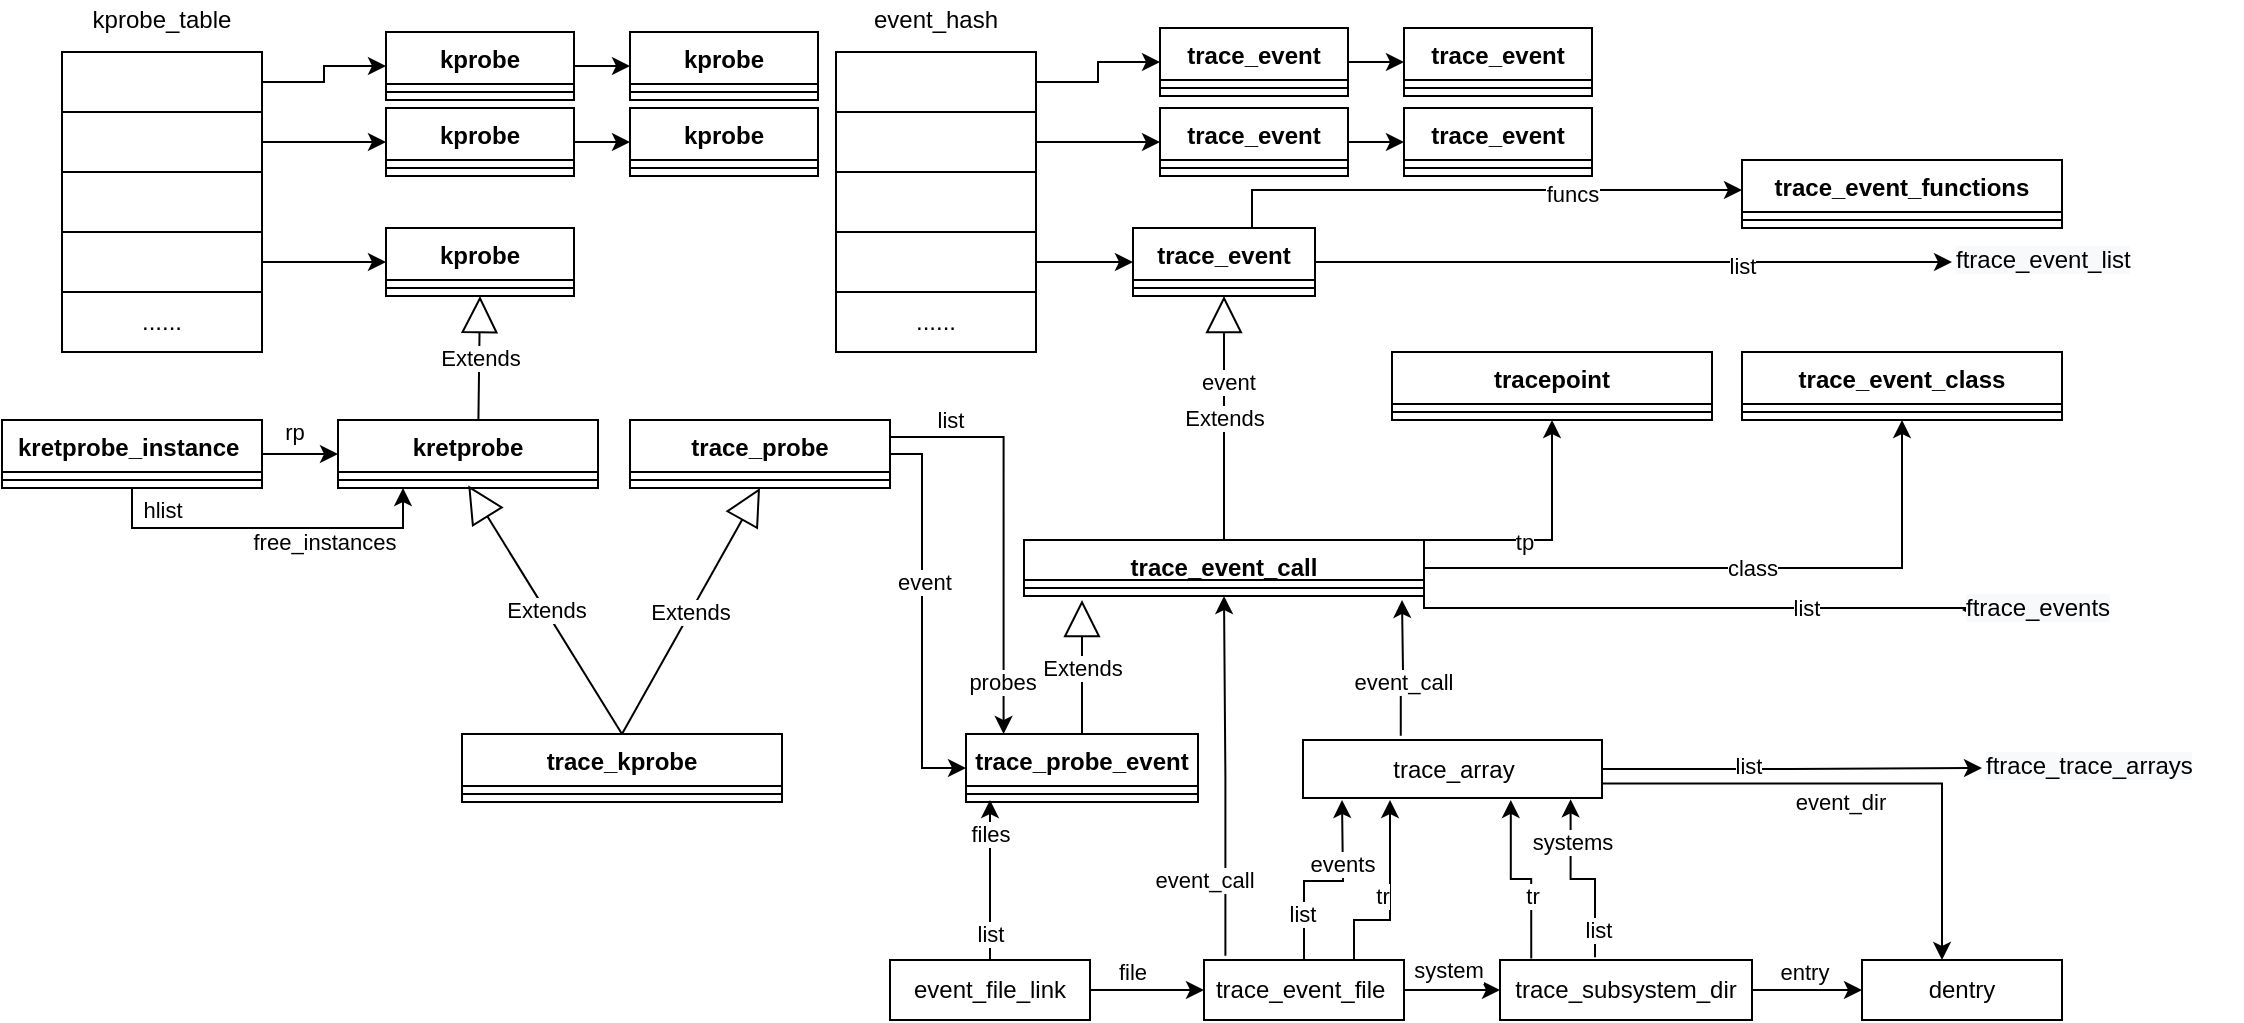 <mxfile version="15.5.9" type="github">
  <diagram id="eZUc8nQvDIQbsPF221Cz" name="Page-1">
    <mxGraphModel dx="1951" dy="532" grid="1" gridSize="10" guides="1" tooltips="1" connect="1" arrows="1" fold="1" page="1" pageScale="1" pageWidth="827" pageHeight="1169" math="0" shadow="0">
      <root>
        <mxCell id="0" />
        <mxCell id="1" parent="0" />
        <mxCell id="B4HZqI1mZsQpKSkkHXQl-2" value="trace_probe_event" style="swimlane;fontStyle=1;align=center;verticalAlign=top;childLayout=stackLayout;horizontal=1;startSize=26;horizontalStack=0;resizeParent=1;resizeParentMax=0;resizeLast=0;collapsible=1;marginBottom=0;" parent="1" vertex="1">
          <mxGeometry x="412" y="377" width="116" height="34" as="geometry" />
        </mxCell>
        <mxCell id="B4HZqI1mZsQpKSkkHXQl-4" value="" style="line;strokeWidth=1;fillColor=none;align=left;verticalAlign=middle;spacingTop=-1;spacingLeft=3;spacingRight=3;rotatable=0;labelPosition=right;points=[];portConstraint=eastwest;" parent="B4HZqI1mZsQpKSkkHXQl-2" vertex="1">
          <mxGeometry y="26" width="116" height="8" as="geometry" />
        </mxCell>
        <mxCell id="B4HZqI1mZsQpKSkkHXQl-7" style="edgeStyle=orthogonalEdgeStyle;rounded=0;orthogonalLoop=1;jettySize=auto;html=1;exitX=1;exitY=0.5;exitDx=0;exitDy=0;entryX=0;entryY=0.5;entryDx=0;entryDy=0;" parent="1" source="B4HZqI1mZsQpKSkkHXQl-23" target="B4HZqI1mZsQpKSkkHXQl-2" edge="1">
          <mxGeometry relative="1" as="geometry">
            <mxPoint x="320" y="397.0" as="sourcePoint" />
            <mxPoint x="422" y="406" as="targetPoint" />
            <Array as="points">
              <mxPoint x="390" y="237" />
              <mxPoint x="390" y="394" />
            </Array>
          </mxGeometry>
        </mxCell>
        <mxCell id="B4HZqI1mZsQpKSkkHXQl-8" value="event" style="edgeLabel;html=1;align=center;verticalAlign=middle;resizable=0;points=[];" parent="B4HZqI1mZsQpKSkkHXQl-7" vertex="1" connectable="0">
          <mxGeometry x="-0.182" y="1" relative="1" as="geometry">
            <mxPoint as="offset" />
          </mxGeometry>
        </mxCell>
        <mxCell id="B4HZqI1mZsQpKSkkHXQl-9" value="trace_kprobe" style="swimlane;fontStyle=1;align=center;verticalAlign=top;childLayout=stackLayout;horizontal=1;startSize=26;horizontalStack=0;resizeParent=1;resizeParentMax=0;resizeLast=0;collapsible=1;marginBottom=0;" parent="1" vertex="1">
          <mxGeometry x="160" y="377" width="160" height="34" as="geometry" />
        </mxCell>
        <mxCell id="B4HZqI1mZsQpKSkkHXQl-11" value="" style="line;strokeWidth=1;fillColor=none;align=left;verticalAlign=middle;spacingTop=-1;spacingLeft=3;spacingRight=3;rotatable=0;labelPosition=right;points=[];portConstraint=eastwest;" parent="B4HZqI1mZsQpKSkkHXQl-9" vertex="1">
          <mxGeometry y="26" width="160" height="8" as="geometry" />
        </mxCell>
        <mxCell id="B4HZqI1mZsQpKSkkHXQl-33" style="edgeStyle=orthogonalEdgeStyle;rounded=0;orthogonalLoop=1;jettySize=auto;html=1;entryX=0.5;entryY=1;entryDx=0;entryDy=0;exitX=1;exitY=0;exitDx=0;exitDy=0;" parent="1" source="B4HZqI1mZsQpKSkkHXQl-13" target="B4HZqI1mZsQpKSkkHXQl-31" edge="1">
          <mxGeometry relative="1" as="geometry">
            <Array as="points">
              <mxPoint x="705" y="280" />
            </Array>
          </mxGeometry>
        </mxCell>
        <mxCell id="B4HZqI1mZsQpKSkkHXQl-34" value="tp" style="edgeLabel;html=1;align=center;verticalAlign=middle;resizable=0;points=[];" parent="B4HZqI1mZsQpKSkkHXQl-33" vertex="1" connectable="0">
          <mxGeometry x="-0.201" y="-1" relative="1" as="geometry">
            <mxPoint as="offset" />
          </mxGeometry>
        </mxCell>
        <mxCell id="B4HZqI1mZsQpKSkkHXQl-13" value="trace_event_call" style="swimlane;fontStyle=1;align=center;verticalAlign=top;childLayout=stackLayout;horizontal=1;startSize=20;horizontalStack=0;resizeParent=1;resizeParentMax=0;resizeLast=0;collapsible=1;marginBottom=0;" parent="1" vertex="1">
          <mxGeometry x="441" y="280" width="200" height="28" as="geometry" />
        </mxCell>
        <mxCell id="B4HZqI1mZsQpKSkkHXQl-14" value="" style="line;strokeWidth=1;fillColor=none;align=left;verticalAlign=middle;spacingTop=-1;spacingLeft=3;spacingRight=3;rotatable=0;labelPosition=right;points=[];portConstraint=eastwest;" parent="B4HZqI1mZsQpKSkkHXQl-13" vertex="1">
          <mxGeometry y="20" width="200" height="8" as="geometry" />
        </mxCell>
        <mxCell id="B4HZqI1mZsQpKSkkHXQl-17" value="Extends" style="endArrow=block;endSize=16;endFill=0;html=1;exitX=0.5;exitY=0;exitDx=0;exitDy=0;" parent="1" source="B4HZqI1mZsQpKSkkHXQl-2" edge="1">
          <mxGeometry width="160" relative="1" as="geometry">
            <mxPoint x="523" y="390" as="sourcePoint" />
            <mxPoint x="470" y="310" as="targetPoint" />
          </mxGeometry>
        </mxCell>
        <mxCell id="B4HZqI1mZsQpKSkkHXQl-18" value="kretprobe" style="swimlane;fontStyle=1;align=center;verticalAlign=top;childLayout=stackLayout;horizontal=1;startSize=26;horizontalStack=0;resizeParent=1;resizeParentMax=0;resizeLast=0;collapsible=1;marginBottom=0;" parent="1" vertex="1">
          <mxGeometry x="98" y="220" width="130" height="34" as="geometry" />
        </mxCell>
        <mxCell id="B4HZqI1mZsQpKSkkHXQl-20" value="" style="line;strokeWidth=1;fillColor=none;align=left;verticalAlign=middle;spacingTop=-1;spacingLeft=3;spacingRight=3;rotatable=0;labelPosition=right;points=[];portConstraint=eastwest;" parent="B4HZqI1mZsQpKSkkHXQl-18" vertex="1">
          <mxGeometry y="26" width="130" height="8" as="geometry" />
        </mxCell>
        <mxCell id="B4HZqI1mZsQpKSkkHXQl-22" value="Extends" style="endArrow=block;endSize=16;endFill=0;html=1;exitX=0.5;exitY=0;exitDx=0;exitDy=0;entryX=0.501;entryY=0.845;entryDx=0;entryDy=0;entryPerimeter=0;" parent="1" source="B4HZqI1mZsQpKSkkHXQl-9" target="B4HZqI1mZsQpKSkkHXQl-20" edge="1">
          <mxGeometry width="160" relative="1" as="geometry">
            <mxPoint x="170" y="510" as="sourcePoint" />
            <mxPoint x="280" y="260" as="targetPoint" />
          </mxGeometry>
        </mxCell>
        <mxCell id="qIkF5-EqcUAHpWfbAgIs-50" style="edgeStyle=orthogonalEdgeStyle;rounded=0;orthogonalLoop=1;jettySize=auto;html=1;entryX=0.162;entryY=0;entryDx=0;entryDy=0;entryPerimeter=0;exitX=1;exitY=0.25;exitDx=0;exitDy=0;" edge="1" parent="1" source="B4HZqI1mZsQpKSkkHXQl-23" target="B4HZqI1mZsQpKSkkHXQl-2">
          <mxGeometry relative="1" as="geometry" />
        </mxCell>
        <mxCell id="qIkF5-EqcUAHpWfbAgIs-51" value="list" style="edgeLabel;html=1;align=center;verticalAlign=middle;resizable=0;points=[];" vertex="1" connectable="0" parent="qIkF5-EqcUAHpWfbAgIs-50">
          <mxGeometry x="-0.568" y="-1" relative="1" as="geometry">
            <mxPoint x="-15" y="-10" as="offset" />
          </mxGeometry>
        </mxCell>
        <mxCell id="qIkF5-EqcUAHpWfbAgIs-52" value="probes" style="edgeLabel;html=1;align=center;verticalAlign=middle;resizable=0;points=[];" vertex="1" connectable="0" parent="qIkF5-EqcUAHpWfbAgIs-50">
          <mxGeometry x="0.716" y="-2" relative="1" as="geometry">
            <mxPoint x="1" y="3" as="offset" />
          </mxGeometry>
        </mxCell>
        <mxCell id="B4HZqI1mZsQpKSkkHXQl-23" value="trace_probe" style="swimlane;fontStyle=1;align=center;verticalAlign=top;childLayout=stackLayout;horizontal=1;startSize=26;horizontalStack=0;resizeParent=1;resizeParentMax=0;resizeLast=0;collapsible=1;marginBottom=0;" parent="1" vertex="1">
          <mxGeometry x="244" y="220" width="130" height="34" as="geometry" />
        </mxCell>
        <mxCell id="B4HZqI1mZsQpKSkkHXQl-24" value="" style="line;strokeWidth=1;fillColor=none;align=left;verticalAlign=middle;spacingTop=-1;spacingLeft=3;spacingRight=3;rotatable=0;labelPosition=right;points=[];portConstraint=eastwest;" parent="B4HZqI1mZsQpKSkkHXQl-23" vertex="1">
          <mxGeometry y="26" width="130" height="8" as="geometry" />
        </mxCell>
        <mxCell id="B4HZqI1mZsQpKSkkHXQl-25" value="Extends" style="endArrow=block;endSize=16;endFill=0;html=1;exitX=0.5;exitY=0;exitDx=0;exitDy=0;entryX=0.5;entryY=1;entryDx=0;entryDy=0;" parent="1" source="B4HZqI1mZsQpKSkkHXQl-9" target="B4HZqI1mZsQpKSkkHXQl-23" edge="1">
          <mxGeometry width="160" relative="1" as="geometry">
            <mxPoint x="220" y="510" as="sourcePoint" />
            <mxPoint x="320" y="250" as="targetPoint" />
          </mxGeometry>
        </mxCell>
        <mxCell id="B4HZqI1mZsQpKSkkHXQl-82" style="edgeStyle=orthogonalEdgeStyle;rounded=0;orthogonalLoop=1;jettySize=auto;html=1;exitX=1;exitY=0.5;exitDx=0;exitDy=0;entryX=0;entryY=0.5;entryDx=0;entryDy=0;" parent="1" source="B4HZqI1mZsQpKSkkHXQl-26" target="qIkF5-EqcUAHpWfbAgIs-10" edge="1">
          <mxGeometry relative="1" as="geometry">
            <mxPoint x="800" y="143" as="targetPoint" />
          </mxGeometry>
        </mxCell>
        <mxCell id="B4HZqI1mZsQpKSkkHXQl-83" value="list" style="edgeLabel;html=1;align=center;verticalAlign=middle;resizable=0;points=[];" parent="B4HZqI1mZsQpKSkkHXQl-82" vertex="1" connectable="0">
          <mxGeometry x="0.338" y="-2" relative="1" as="geometry">
            <mxPoint as="offset" />
          </mxGeometry>
        </mxCell>
        <mxCell id="B4HZqI1mZsQpKSkkHXQl-26" value="trace_event" style="swimlane;fontStyle=1;align=center;verticalAlign=top;childLayout=stackLayout;horizontal=1;startSize=26;horizontalStack=0;resizeParent=1;resizeParentMax=0;resizeLast=0;collapsible=1;marginBottom=0;" parent="1" vertex="1">
          <mxGeometry x="495.5" y="124" width="91" height="34" as="geometry" />
        </mxCell>
        <mxCell id="B4HZqI1mZsQpKSkkHXQl-28" value="" style="line;strokeWidth=1;fillColor=none;align=left;verticalAlign=middle;spacingTop=-1;spacingLeft=3;spacingRight=3;rotatable=0;labelPosition=right;points=[];portConstraint=eastwest;" parent="B4HZqI1mZsQpKSkkHXQl-26" vertex="1">
          <mxGeometry y="26" width="91" height="8" as="geometry" />
        </mxCell>
        <mxCell id="B4HZqI1mZsQpKSkkHXQl-30" value="Extends" style="endArrow=block;endSize=16;endFill=0;html=1;entryX=0.5;entryY=1;entryDx=0;entryDy=0;" parent="1" source="B4HZqI1mZsQpKSkkHXQl-13" target="B4HZqI1mZsQpKSkkHXQl-26" edge="1">
          <mxGeometry width="160" relative="1" as="geometry">
            <mxPoint x="770" y="360" as="sourcePoint" />
            <mxPoint x="519" y="218" as="targetPoint" />
          </mxGeometry>
        </mxCell>
        <mxCell id="B4HZqI1mZsQpKSkkHXQl-80" value="event" style="edgeLabel;html=1;align=center;verticalAlign=middle;resizable=0;points=[];" parent="B4HZqI1mZsQpKSkkHXQl-30" vertex="1" connectable="0">
          <mxGeometry x="0.299" y="-2" relative="1" as="geometry">
            <mxPoint as="offset" />
          </mxGeometry>
        </mxCell>
        <mxCell id="B4HZqI1mZsQpKSkkHXQl-31" value="tracepoint" style="swimlane;fontStyle=1;align=center;verticalAlign=top;childLayout=stackLayout;horizontal=1;startSize=26;horizontalStack=0;resizeParent=1;resizeParentMax=0;resizeLast=0;collapsible=1;marginBottom=0;" parent="1" vertex="1">
          <mxGeometry x="625" y="186" width="160" height="34" as="geometry" />
        </mxCell>
        <mxCell id="B4HZqI1mZsQpKSkkHXQl-32" value="" style="line;strokeWidth=1;fillColor=none;align=left;verticalAlign=middle;spacingTop=-1;spacingLeft=3;spacingRight=3;rotatable=0;labelPosition=right;points=[];portConstraint=eastwest;" parent="B4HZqI1mZsQpKSkkHXQl-31" vertex="1">
          <mxGeometry y="26" width="160" height="8" as="geometry" />
        </mxCell>
        <mxCell id="B4HZqI1mZsQpKSkkHXQl-35" value="kprobe" style="swimlane;fontStyle=1;align=center;verticalAlign=top;childLayout=stackLayout;horizontal=1;startSize=26;horizontalStack=0;resizeParent=1;resizeParentMax=0;resizeLast=0;collapsible=1;marginBottom=0;" parent="1" vertex="1">
          <mxGeometry x="122" y="124" width="94" height="34" as="geometry" />
        </mxCell>
        <mxCell id="B4HZqI1mZsQpKSkkHXQl-36" value="" style="line;strokeWidth=1;fillColor=none;align=left;verticalAlign=middle;spacingTop=-1;spacingLeft=3;spacingRight=3;rotatable=0;labelPosition=right;points=[];portConstraint=eastwest;" parent="B4HZqI1mZsQpKSkkHXQl-35" vertex="1">
          <mxGeometry y="26" width="94" height="8" as="geometry" />
        </mxCell>
        <mxCell id="B4HZqI1mZsQpKSkkHXQl-37" value="Extends" style="endArrow=block;endSize=16;endFill=0;html=1;exitX=0.54;exitY=0.01;exitDx=0;exitDy=0;exitPerimeter=0;entryX=0.5;entryY=1;entryDx=0;entryDy=0;" parent="1" source="B4HZqI1mZsQpKSkkHXQl-18" target="B4HZqI1mZsQpKSkkHXQl-35" edge="1">
          <mxGeometry width="160" relative="1" as="geometry">
            <mxPoint x="260" y="100" as="sourcePoint" />
            <mxPoint x="420" y="100" as="targetPoint" />
          </mxGeometry>
        </mxCell>
        <mxCell id="B4HZqI1mZsQpKSkkHXQl-54" style="edgeStyle=orthogonalEdgeStyle;rounded=0;orthogonalLoop=1;jettySize=auto;html=1;entryX=0;entryY=0.5;entryDx=0;entryDy=0;" parent="1" source="B4HZqI1mZsQpKSkkHXQl-38" target="B4HZqI1mZsQpKSkkHXQl-50" edge="1">
          <mxGeometry relative="1" as="geometry" />
        </mxCell>
        <mxCell id="B4HZqI1mZsQpKSkkHXQl-38" value="" style="rounded=0;whiteSpace=wrap;html=1;" parent="1" vertex="1">
          <mxGeometry x="-40" y="36" width="100" height="30" as="geometry" />
        </mxCell>
        <mxCell id="B4HZqI1mZsQpKSkkHXQl-57" style="edgeStyle=orthogonalEdgeStyle;rounded=0;orthogonalLoop=1;jettySize=auto;html=1;" parent="1" source="B4HZqI1mZsQpKSkkHXQl-39" target="B4HZqI1mZsQpKSkkHXQl-46" edge="1">
          <mxGeometry relative="1" as="geometry" />
        </mxCell>
        <mxCell id="B4HZqI1mZsQpKSkkHXQl-39" value="" style="rounded=0;whiteSpace=wrap;html=1;" parent="1" vertex="1">
          <mxGeometry x="-40" y="66" width="100" height="30" as="geometry" />
        </mxCell>
        <mxCell id="B4HZqI1mZsQpKSkkHXQl-40" value="" style="rounded=0;whiteSpace=wrap;html=1;" parent="1" vertex="1">
          <mxGeometry x="-40" y="96" width="100" height="30" as="geometry" />
        </mxCell>
        <mxCell id="B4HZqI1mZsQpKSkkHXQl-45" style="edgeStyle=orthogonalEdgeStyle;rounded=0;orthogonalLoop=1;jettySize=auto;html=1;entryX=0;entryY=0.5;entryDx=0;entryDy=0;" parent="1" source="B4HZqI1mZsQpKSkkHXQl-41" target="B4HZqI1mZsQpKSkkHXQl-35" edge="1">
          <mxGeometry relative="1" as="geometry" />
        </mxCell>
        <mxCell id="B4HZqI1mZsQpKSkkHXQl-41" value="" style="rounded=0;whiteSpace=wrap;html=1;" parent="1" vertex="1">
          <mxGeometry x="-40" y="126" width="100" height="30" as="geometry" />
        </mxCell>
        <mxCell id="B4HZqI1mZsQpKSkkHXQl-42" value="......" style="rounded=0;whiteSpace=wrap;html=1;" parent="1" vertex="1">
          <mxGeometry x="-40" y="156" width="100" height="30" as="geometry" />
        </mxCell>
        <mxCell id="B4HZqI1mZsQpKSkkHXQl-44" value="kprobe_table" style="text;html=1;strokeColor=none;fillColor=none;align=center;verticalAlign=middle;whiteSpace=wrap;rounded=0;" parent="1" vertex="1">
          <mxGeometry x="-30" y="10" width="80" height="20" as="geometry" />
        </mxCell>
        <mxCell id="B4HZqI1mZsQpKSkkHXQl-56" style="edgeStyle=orthogonalEdgeStyle;rounded=0;orthogonalLoop=1;jettySize=auto;html=1;" parent="1" source="B4HZqI1mZsQpKSkkHXQl-46" target="B4HZqI1mZsQpKSkkHXQl-48" edge="1">
          <mxGeometry relative="1" as="geometry" />
        </mxCell>
        <mxCell id="B4HZqI1mZsQpKSkkHXQl-46" value="kprobe" style="swimlane;fontStyle=1;align=center;verticalAlign=top;childLayout=stackLayout;horizontal=1;startSize=26;horizontalStack=0;resizeParent=1;resizeParentMax=0;resizeLast=0;collapsible=1;marginBottom=0;" parent="1" vertex="1">
          <mxGeometry x="122" y="64" width="94" height="34" as="geometry" />
        </mxCell>
        <mxCell id="B4HZqI1mZsQpKSkkHXQl-47" value="" style="line;strokeWidth=1;fillColor=none;align=left;verticalAlign=middle;spacingTop=-1;spacingLeft=3;spacingRight=3;rotatable=0;labelPosition=right;points=[];portConstraint=eastwest;" parent="B4HZqI1mZsQpKSkkHXQl-46" vertex="1">
          <mxGeometry y="26" width="94" height="8" as="geometry" />
        </mxCell>
        <mxCell id="B4HZqI1mZsQpKSkkHXQl-48" value="kprobe" style="swimlane;fontStyle=1;align=center;verticalAlign=top;childLayout=stackLayout;horizontal=1;startSize=26;horizontalStack=0;resizeParent=1;resizeParentMax=0;resizeLast=0;collapsible=1;marginBottom=0;" parent="1" vertex="1">
          <mxGeometry x="244" y="64" width="94" height="34" as="geometry" />
        </mxCell>
        <mxCell id="B4HZqI1mZsQpKSkkHXQl-49" value="" style="line;strokeWidth=1;fillColor=none;align=left;verticalAlign=middle;spacingTop=-1;spacingLeft=3;spacingRight=3;rotatable=0;labelPosition=right;points=[];portConstraint=eastwest;" parent="B4HZqI1mZsQpKSkkHXQl-48" vertex="1">
          <mxGeometry y="26" width="94" height="8" as="geometry" />
        </mxCell>
        <mxCell id="B4HZqI1mZsQpKSkkHXQl-55" style="edgeStyle=orthogonalEdgeStyle;rounded=0;orthogonalLoop=1;jettySize=auto;html=1;exitX=1;exitY=0.5;exitDx=0;exitDy=0;entryX=0;entryY=0.5;entryDx=0;entryDy=0;" parent="1" source="B4HZqI1mZsQpKSkkHXQl-50" target="B4HZqI1mZsQpKSkkHXQl-52" edge="1">
          <mxGeometry relative="1" as="geometry" />
        </mxCell>
        <mxCell id="B4HZqI1mZsQpKSkkHXQl-50" value="kprobe" style="swimlane;fontStyle=1;align=center;verticalAlign=top;childLayout=stackLayout;horizontal=1;startSize=26;horizontalStack=0;resizeParent=1;resizeParentMax=0;resizeLast=0;collapsible=1;marginBottom=0;" parent="1" vertex="1">
          <mxGeometry x="122" y="26" width="94" height="34" as="geometry" />
        </mxCell>
        <mxCell id="B4HZqI1mZsQpKSkkHXQl-51" value="" style="line;strokeWidth=1;fillColor=none;align=left;verticalAlign=middle;spacingTop=-1;spacingLeft=3;spacingRight=3;rotatable=0;labelPosition=right;points=[];portConstraint=eastwest;" parent="B4HZqI1mZsQpKSkkHXQl-50" vertex="1">
          <mxGeometry y="26" width="94" height="8" as="geometry" />
        </mxCell>
        <mxCell id="B4HZqI1mZsQpKSkkHXQl-52" value="kprobe" style="swimlane;fontStyle=1;align=center;verticalAlign=top;childLayout=stackLayout;horizontal=1;startSize=26;horizontalStack=0;resizeParent=1;resizeParentMax=0;resizeLast=0;collapsible=1;marginBottom=0;" parent="1" vertex="1">
          <mxGeometry x="244" y="26" width="94" height="34" as="geometry" />
        </mxCell>
        <mxCell id="B4HZqI1mZsQpKSkkHXQl-53" value="" style="line;strokeWidth=1;fillColor=none;align=left;verticalAlign=middle;spacingTop=-1;spacingLeft=3;spacingRight=3;rotatable=0;labelPosition=right;points=[];portConstraint=eastwest;" parent="B4HZqI1mZsQpKSkkHXQl-52" vertex="1">
          <mxGeometry y="26" width="94" height="8" as="geometry" />
        </mxCell>
        <mxCell id="B4HZqI1mZsQpKSkkHXQl-60" style="edgeStyle=orthogonalEdgeStyle;rounded=0;orthogonalLoop=1;jettySize=auto;html=1;entryX=0;entryY=0.5;entryDx=0;entryDy=0;" parent="1" source="B4HZqI1mZsQpKSkkHXQl-61" target="B4HZqI1mZsQpKSkkHXQl-75" edge="1">
          <mxGeometry relative="1" as="geometry" />
        </mxCell>
        <mxCell id="B4HZqI1mZsQpKSkkHXQl-61" value="" style="rounded=0;whiteSpace=wrap;html=1;" parent="1" vertex="1">
          <mxGeometry x="347" y="36" width="100" height="30" as="geometry" />
        </mxCell>
        <mxCell id="B4HZqI1mZsQpKSkkHXQl-62" style="edgeStyle=orthogonalEdgeStyle;rounded=0;orthogonalLoop=1;jettySize=auto;html=1;" parent="1" source="B4HZqI1mZsQpKSkkHXQl-63" target="B4HZqI1mZsQpKSkkHXQl-70" edge="1">
          <mxGeometry relative="1" as="geometry" />
        </mxCell>
        <mxCell id="B4HZqI1mZsQpKSkkHXQl-63" value="" style="rounded=0;whiteSpace=wrap;html=1;" parent="1" vertex="1">
          <mxGeometry x="347" y="66" width="100" height="30" as="geometry" />
        </mxCell>
        <mxCell id="B4HZqI1mZsQpKSkkHXQl-64" value="" style="rounded=0;whiteSpace=wrap;html=1;" parent="1" vertex="1">
          <mxGeometry x="347" y="96" width="100" height="30" as="geometry" />
        </mxCell>
        <mxCell id="B4HZqI1mZsQpKSkkHXQl-65" style="edgeStyle=orthogonalEdgeStyle;rounded=0;orthogonalLoop=1;jettySize=auto;html=1;entryX=0;entryY=0.5;entryDx=0;entryDy=0;" parent="1" source="B4HZqI1mZsQpKSkkHXQl-66" edge="1" target="B4HZqI1mZsQpKSkkHXQl-26">
          <mxGeometry relative="1" as="geometry">
            <mxPoint x="509" y="141" as="targetPoint" />
          </mxGeometry>
        </mxCell>
        <mxCell id="B4HZqI1mZsQpKSkkHXQl-66" value="" style="rounded=0;whiteSpace=wrap;html=1;" parent="1" vertex="1">
          <mxGeometry x="347" y="126" width="100" height="30" as="geometry" />
        </mxCell>
        <mxCell id="B4HZqI1mZsQpKSkkHXQl-67" value="......" style="rounded=0;whiteSpace=wrap;html=1;" parent="1" vertex="1">
          <mxGeometry x="347" y="156" width="100" height="30" as="geometry" />
        </mxCell>
        <mxCell id="B4HZqI1mZsQpKSkkHXQl-69" style="edgeStyle=orthogonalEdgeStyle;rounded=0;orthogonalLoop=1;jettySize=auto;html=1;" parent="1" source="B4HZqI1mZsQpKSkkHXQl-70" target="B4HZqI1mZsQpKSkkHXQl-72" edge="1">
          <mxGeometry relative="1" as="geometry" />
        </mxCell>
        <mxCell id="B4HZqI1mZsQpKSkkHXQl-70" value="trace_event" style="swimlane;fontStyle=1;align=center;verticalAlign=top;childLayout=stackLayout;horizontal=1;startSize=26;horizontalStack=0;resizeParent=1;resizeParentMax=0;resizeLast=0;collapsible=1;marginBottom=0;" parent="1" vertex="1">
          <mxGeometry x="509" y="64" width="94" height="34" as="geometry" />
        </mxCell>
        <mxCell id="B4HZqI1mZsQpKSkkHXQl-71" value="" style="line;strokeWidth=1;fillColor=none;align=left;verticalAlign=middle;spacingTop=-1;spacingLeft=3;spacingRight=3;rotatable=0;labelPosition=right;points=[];portConstraint=eastwest;" parent="B4HZqI1mZsQpKSkkHXQl-70" vertex="1">
          <mxGeometry y="26" width="94" height="8" as="geometry" />
        </mxCell>
        <mxCell id="B4HZqI1mZsQpKSkkHXQl-72" value="trace_event" style="swimlane;fontStyle=1;align=center;verticalAlign=top;childLayout=stackLayout;horizontal=1;startSize=26;horizontalStack=0;resizeParent=1;resizeParentMax=0;resizeLast=0;collapsible=1;marginBottom=0;" parent="1" vertex="1">
          <mxGeometry x="631" y="64" width="94" height="34" as="geometry" />
        </mxCell>
        <mxCell id="B4HZqI1mZsQpKSkkHXQl-73" value="" style="line;strokeWidth=1;fillColor=none;align=left;verticalAlign=middle;spacingTop=-1;spacingLeft=3;spacingRight=3;rotatable=0;labelPosition=right;points=[];portConstraint=eastwest;" parent="B4HZqI1mZsQpKSkkHXQl-72" vertex="1">
          <mxGeometry y="26" width="94" height="8" as="geometry" />
        </mxCell>
        <mxCell id="B4HZqI1mZsQpKSkkHXQl-74" style="edgeStyle=orthogonalEdgeStyle;rounded=0;orthogonalLoop=1;jettySize=auto;html=1;exitX=1;exitY=0.5;exitDx=0;exitDy=0;entryX=0;entryY=0.5;entryDx=0;entryDy=0;" parent="1" source="B4HZqI1mZsQpKSkkHXQl-75" target="B4HZqI1mZsQpKSkkHXQl-77" edge="1">
          <mxGeometry relative="1" as="geometry" />
        </mxCell>
        <mxCell id="B4HZqI1mZsQpKSkkHXQl-75" value="trace_event" style="swimlane;fontStyle=1;align=center;verticalAlign=top;childLayout=stackLayout;horizontal=1;startSize=26;horizontalStack=0;resizeParent=1;resizeParentMax=0;resizeLast=0;collapsible=1;marginBottom=0;" parent="1" vertex="1">
          <mxGeometry x="509" y="24" width="94" height="34" as="geometry" />
        </mxCell>
        <mxCell id="B4HZqI1mZsQpKSkkHXQl-76" value="" style="line;strokeWidth=1;fillColor=none;align=left;verticalAlign=middle;spacingTop=-1;spacingLeft=3;spacingRight=3;rotatable=0;labelPosition=right;points=[];portConstraint=eastwest;" parent="B4HZqI1mZsQpKSkkHXQl-75" vertex="1">
          <mxGeometry y="26" width="94" height="8" as="geometry" />
        </mxCell>
        <mxCell id="B4HZqI1mZsQpKSkkHXQl-92" style="edgeStyle=orthogonalEdgeStyle;rounded=0;orthogonalLoop=1;jettySize=auto;html=1;entryX=0;entryY=0.5;entryDx=0;entryDy=0;exitX=0.5;exitY=0;exitDx=0;exitDy=0;" parent="1" source="B4HZqI1mZsQpKSkkHXQl-26" edge="1">
          <mxGeometry relative="1" as="geometry">
            <mxPoint x="600" y="124" as="sourcePoint" />
            <mxPoint x="800" y="105" as="targetPoint" />
            <Array as="points">
              <mxPoint x="555" y="105" />
            </Array>
          </mxGeometry>
        </mxCell>
        <mxCell id="qejxYZ5yiSHPvV75bgWD-1" value="funcs" style="edgeLabel;html=1;align=center;verticalAlign=middle;resizable=0;points=[];" parent="B4HZqI1mZsQpKSkkHXQl-92" vertex="1" connectable="0">
          <mxGeometry x="0.377" y="-2" relative="1" as="geometry">
            <mxPoint x="1" as="offset" />
          </mxGeometry>
        </mxCell>
        <mxCell id="B4HZqI1mZsQpKSkkHXQl-77" value="trace_event" style="swimlane;fontStyle=1;align=center;verticalAlign=top;childLayout=stackLayout;horizontal=1;startSize=26;horizontalStack=0;resizeParent=1;resizeParentMax=0;resizeLast=0;collapsible=1;marginBottom=0;" parent="1" vertex="1">
          <mxGeometry x="631" y="24" width="94" height="34" as="geometry" />
        </mxCell>
        <mxCell id="B4HZqI1mZsQpKSkkHXQl-78" value="" style="line;strokeWidth=1;fillColor=none;align=left;verticalAlign=middle;spacingTop=-1;spacingLeft=3;spacingRight=3;rotatable=0;labelPosition=right;points=[];portConstraint=eastwest;" parent="B4HZqI1mZsQpKSkkHXQl-77" vertex="1">
          <mxGeometry y="26" width="94" height="8" as="geometry" />
        </mxCell>
        <mxCell id="B4HZqI1mZsQpKSkkHXQl-79" value="event_hash" style="text;html=1;strokeColor=none;fillColor=none;align=center;verticalAlign=middle;whiteSpace=wrap;rounded=0;" parent="1" vertex="1">
          <mxGeometry x="357" y="10" width="80" height="20" as="geometry" />
        </mxCell>
        <mxCell id="B4HZqI1mZsQpKSkkHXQl-84" value="trace_event_class" style="swimlane;fontStyle=1;align=center;verticalAlign=top;childLayout=stackLayout;horizontal=1;startSize=26;horizontalStack=0;resizeParent=1;resizeParentMax=0;resizeLast=0;collapsible=1;marginBottom=0;" parent="1" vertex="1">
          <mxGeometry x="800" y="186" width="160" height="34" as="geometry" />
        </mxCell>
        <mxCell id="B4HZqI1mZsQpKSkkHXQl-86" value="" style="line;strokeWidth=1;fillColor=none;align=left;verticalAlign=middle;spacingTop=-1;spacingLeft=3;spacingRight=3;rotatable=0;labelPosition=right;points=[];portConstraint=eastwest;" parent="B4HZqI1mZsQpKSkkHXQl-84" vertex="1">
          <mxGeometry y="26" width="160" height="8" as="geometry" />
        </mxCell>
        <mxCell id="B4HZqI1mZsQpKSkkHXQl-88" style="edgeStyle=orthogonalEdgeStyle;rounded=0;orthogonalLoop=1;jettySize=auto;html=1;entryX=0.5;entryY=1;entryDx=0;entryDy=0;exitX=1;exitY=0.5;exitDx=0;exitDy=0;" parent="1" source="B4HZqI1mZsQpKSkkHXQl-13" target="B4HZqI1mZsQpKSkkHXQl-84" edge="1">
          <mxGeometry relative="1" as="geometry" />
        </mxCell>
        <mxCell id="B4HZqI1mZsQpKSkkHXQl-89" value="class" style="edgeLabel;html=1;align=center;verticalAlign=middle;resizable=0;points=[];" parent="B4HZqI1mZsQpKSkkHXQl-88" vertex="1" connectable="0">
          <mxGeometry x="0.047" relative="1" as="geometry">
            <mxPoint as="offset" />
          </mxGeometry>
        </mxCell>
        <mxCell id="B4HZqI1mZsQpKSkkHXQl-90" value="trace_event_functions" style="swimlane;fontStyle=1;align=center;verticalAlign=top;childLayout=stackLayout;horizontal=1;startSize=26;horizontalStack=0;resizeParent=1;resizeParentMax=0;resizeLast=0;collapsible=1;marginBottom=0;" parent="1" vertex="1">
          <mxGeometry x="800" y="90" width="160" height="34" as="geometry" />
        </mxCell>
        <mxCell id="B4HZqI1mZsQpKSkkHXQl-91" value="" style="line;strokeWidth=1;fillColor=none;align=left;verticalAlign=middle;spacingTop=-1;spacingLeft=3;spacingRight=3;rotatable=0;labelPosition=right;points=[];portConstraint=eastwest;" parent="B4HZqI1mZsQpKSkkHXQl-90" vertex="1">
          <mxGeometry y="26" width="160" height="8" as="geometry" />
        </mxCell>
        <mxCell id="B4HZqI1mZsQpKSkkHXQl-97" style="edgeStyle=orthogonalEdgeStyle;rounded=0;orthogonalLoop=1;jettySize=auto;html=1;exitX=1;exitY=1;exitDx=0;exitDy=0;entryX=0;entryY=0.5;entryDx=0;entryDy=0;" parent="1" source="B4HZqI1mZsQpKSkkHXQl-13" target="qIkF5-EqcUAHpWfbAgIs-29" edge="1">
          <mxGeometry relative="1" as="geometry">
            <mxPoint x="610" y="361.66" as="sourcePoint" />
            <mxPoint x="930" y="315" as="targetPoint" />
            <Array as="points">
              <mxPoint x="641" y="314" />
              <mxPoint x="930" y="314" />
            </Array>
          </mxGeometry>
        </mxCell>
        <mxCell id="B4HZqI1mZsQpKSkkHXQl-98" value="list" style="edgeLabel;html=1;align=center;verticalAlign=middle;resizable=0;points=[];" parent="B4HZqI1mZsQpKSkkHXQl-97" vertex="1" connectable="0">
          <mxGeometry x="0.338" y="-2" relative="1" as="geometry">
            <mxPoint x="-15" y="-2" as="offset" />
          </mxGeometry>
        </mxCell>
        <mxCell id="qIkF5-EqcUAHpWfbAgIs-7" style="edgeStyle=orthogonalEdgeStyle;rounded=0;orthogonalLoop=1;jettySize=auto;html=1;entryX=0;entryY=0.5;entryDx=0;entryDy=0;" edge="1" parent="1" source="qIkF5-EqcUAHpWfbAgIs-3" target="qIkF5-EqcUAHpWfbAgIs-4">
          <mxGeometry relative="1" as="geometry" />
        </mxCell>
        <mxCell id="qIkF5-EqcUAHpWfbAgIs-30" value="list" style="edgeLabel;html=1;align=center;verticalAlign=middle;resizable=0;points=[];" vertex="1" connectable="0" parent="qIkF5-EqcUAHpWfbAgIs-7">
          <mxGeometry x="-0.239" y="2" relative="1" as="geometry">
            <mxPoint as="offset" />
          </mxGeometry>
        </mxCell>
        <mxCell id="qIkF5-EqcUAHpWfbAgIs-9" style="edgeStyle=orthogonalEdgeStyle;rounded=0;orthogonalLoop=1;jettySize=auto;html=1;exitX=0.327;exitY=-0.074;exitDx=0;exitDy=0;exitPerimeter=0;" edge="1" parent="1" source="qIkF5-EqcUAHpWfbAgIs-3">
          <mxGeometry relative="1" as="geometry">
            <mxPoint x="630" y="310" as="targetPoint" />
          </mxGeometry>
        </mxCell>
        <mxCell id="qIkF5-EqcUAHpWfbAgIs-11" value="event_call&amp;nbsp;" style="edgeLabel;html=1;align=center;verticalAlign=middle;resizable=0;points=[];" vertex="1" connectable="0" parent="qIkF5-EqcUAHpWfbAgIs-9">
          <mxGeometry x="0.343" y="3" relative="1" as="geometry">
            <mxPoint x="4" y="18" as="offset" />
          </mxGeometry>
        </mxCell>
        <mxCell id="qIkF5-EqcUAHpWfbAgIs-40" style="edgeStyle=orthogonalEdgeStyle;rounded=0;orthogonalLoop=1;jettySize=auto;html=1;entryX=0.4;entryY=0;entryDx=0;entryDy=0;entryPerimeter=0;exitX=1;exitY=0.75;exitDx=0;exitDy=0;" edge="1" parent="1" source="qIkF5-EqcUAHpWfbAgIs-3" target="qIkF5-EqcUAHpWfbAgIs-37">
          <mxGeometry relative="1" as="geometry" />
        </mxCell>
        <mxCell id="qIkF5-EqcUAHpWfbAgIs-41" value="event_dir" style="edgeLabel;html=1;align=center;verticalAlign=middle;resizable=0;points=[];" vertex="1" connectable="0" parent="qIkF5-EqcUAHpWfbAgIs-40">
          <mxGeometry x="-0.077" y="-2" relative="1" as="geometry">
            <mxPoint y="7" as="offset" />
          </mxGeometry>
        </mxCell>
        <mxCell id="qIkF5-EqcUAHpWfbAgIs-3" value="&lt;div style=&quot;text-align: left&quot;&gt;trace_array&lt;/div&gt;" style="rounded=0;whiteSpace=wrap;html=1;" vertex="1" parent="1">
          <mxGeometry x="580.5" y="380" width="149.5" height="29" as="geometry" />
        </mxCell>
        <mxCell id="qIkF5-EqcUAHpWfbAgIs-4" value="&lt;span style=&quot;color: rgb(0, 0, 0); font-family: helvetica; font-size: 12px; font-style: normal; font-weight: 400; letter-spacing: normal; text-align: left; text-indent: 0px; text-transform: none; word-spacing: 0px; background-color: rgb(248, 249, 250); display: inline; float: none;&quot;&gt;ftrace_trace_arrays&lt;/span&gt;" style="text;whiteSpace=wrap;html=1;" vertex="1" parent="1">
          <mxGeometry x="920" y="379" width="130" height="30" as="geometry" />
        </mxCell>
        <mxCell id="qIkF5-EqcUAHpWfbAgIs-21" style="edgeStyle=orthogonalEdgeStyle;rounded=0;orthogonalLoop=1;jettySize=auto;html=1;" edge="1" parent="1" source="qIkF5-EqcUAHpWfbAgIs-5">
          <mxGeometry relative="1" as="geometry">
            <mxPoint x="600" y="410" as="targetPoint" />
          </mxGeometry>
        </mxCell>
        <mxCell id="qIkF5-EqcUAHpWfbAgIs-22" value="list" style="edgeLabel;html=1;align=center;verticalAlign=middle;resizable=0;points=[];" vertex="1" connectable="0" parent="qIkF5-EqcUAHpWfbAgIs-21">
          <mxGeometry x="-0.36" y="1" relative="1" as="geometry">
            <mxPoint y="9" as="offset" />
          </mxGeometry>
        </mxCell>
        <mxCell id="qIkF5-EqcUAHpWfbAgIs-23" value="events" style="edgeLabel;html=1;align=center;verticalAlign=middle;resizable=0;points=[];" vertex="1" connectable="0" parent="qIkF5-EqcUAHpWfbAgIs-21">
          <mxGeometry x="0.23" y="1" relative="1" as="geometry">
            <mxPoint y="-7" as="offset" />
          </mxGeometry>
        </mxCell>
        <mxCell id="qIkF5-EqcUAHpWfbAgIs-31" style="edgeStyle=orthogonalEdgeStyle;rounded=0;orthogonalLoop=1;jettySize=auto;html=1;exitX=0.75;exitY=0;exitDx=0;exitDy=0;" edge="1" parent="1" source="qIkF5-EqcUAHpWfbAgIs-5">
          <mxGeometry relative="1" as="geometry">
            <mxPoint x="624" y="410" as="targetPoint" />
            <Array as="points">
              <mxPoint x="606" y="470" />
              <mxPoint x="624" y="470" />
            </Array>
          </mxGeometry>
        </mxCell>
        <mxCell id="qIkF5-EqcUAHpWfbAgIs-32" value="tr" style="edgeLabel;html=1;align=center;verticalAlign=middle;resizable=0;points=[];" vertex="1" connectable="0" parent="qIkF5-EqcUAHpWfbAgIs-31">
          <mxGeometry x="-0.691" y="-1" relative="1" as="geometry">
            <mxPoint x="13" y="-17" as="offset" />
          </mxGeometry>
        </mxCell>
        <mxCell id="qIkF5-EqcUAHpWfbAgIs-35" style="edgeStyle=orthogonalEdgeStyle;rounded=0;orthogonalLoop=1;jettySize=auto;html=1;" edge="1" parent="1" source="qIkF5-EqcUAHpWfbAgIs-5" target="qIkF5-EqcUAHpWfbAgIs-24">
          <mxGeometry relative="1" as="geometry" />
        </mxCell>
        <mxCell id="qIkF5-EqcUAHpWfbAgIs-36" value="system" style="edgeLabel;html=1;align=center;verticalAlign=middle;resizable=0;points=[];" vertex="1" connectable="0" parent="qIkF5-EqcUAHpWfbAgIs-35">
          <mxGeometry x="0.189" y="-1" relative="1" as="geometry">
            <mxPoint x="-7" y="-11" as="offset" />
          </mxGeometry>
        </mxCell>
        <mxCell id="qIkF5-EqcUAHpWfbAgIs-42" style="edgeStyle=orthogonalEdgeStyle;rounded=0;orthogonalLoop=1;jettySize=auto;html=1;entryX=0.5;entryY=1;entryDx=0;entryDy=0;exitX=0.107;exitY=-0.072;exitDx=0;exitDy=0;exitPerimeter=0;" edge="1" parent="1" source="qIkF5-EqcUAHpWfbAgIs-5" target="B4HZqI1mZsQpKSkkHXQl-13">
          <mxGeometry relative="1" as="geometry" />
        </mxCell>
        <mxCell id="qIkF5-EqcUAHpWfbAgIs-43" value="event_call" style="edgeLabel;html=1;align=center;verticalAlign=middle;resizable=0;points=[];" vertex="1" connectable="0" parent="qIkF5-EqcUAHpWfbAgIs-42">
          <mxGeometry x="0.66" y="-2" relative="1" as="geometry">
            <mxPoint x="-12" y="111" as="offset" />
          </mxGeometry>
        </mxCell>
        <mxCell id="qIkF5-EqcUAHpWfbAgIs-5" value="&lt;div style=&quot;text-align: left&quot;&gt;&lt;span&gt;trace_event_file&amp;nbsp;&lt;/span&gt;&lt;/div&gt;" style="rounded=0;whiteSpace=wrap;html=1;" vertex="1" parent="1">
          <mxGeometry x="531" y="490" width="100" height="30" as="geometry" />
        </mxCell>
        <mxCell id="qIkF5-EqcUAHpWfbAgIs-10" value="&lt;span style=&quot;color: rgb(0, 0, 0); font-family: helvetica; font-size: 12px; font-style: normal; font-weight: 400; letter-spacing: normal; text-align: center; text-indent: 0px; text-transform: none; word-spacing: 0px; background-color: rgb(248, 249, 250); display: inline; float: none;&quot;&gt;ftrace_event_list&lt;/span&gt;" style="text;whiteSpace=wrap;html=1;" vertex="1" parent="1">
          <mxGeometry x="905" y="126" width="110" height="30" as="geometry" />
        </mxCell>
        <mxCell id="qIkF5-EqcUAHpWfbAgIs-25" style="edgeStyle=orthogonalEdgeStyle;rounded=0;orthogonalLoop=1;jettySize=auto;html=1;exitX=0.377;exitY=-0.044;exitDx=0;exitDy=0;exitPerimeter=0;entryX=0.895;entryY=1.023;entryDx=0;entryDy=0;entryPerimeter=0;" edge="1" parent="1" source="qIkF5-EqcUAHpWfbAgIs-24" target="qIkF5-EqcUAHpWfbAgIs-3">
          <mxGeometry relative="1" as="geometry">
            <mxPoint x="705" y="410" as="targetPoint" />
          </mxGeometry>
        </mxCell>
        <mxCell id="qIkF5-EqcUAHpWfbAgIs-27" value="list" style="edgeLabel;html=1;align=center;verticalAlign=middle;resizable=0;points=[];" vertex="1" connectable="0" parent="qIkF5-EqcUAHpWfbAgIs-25">
          <mxGeometry x="-0.702" y="-1" relative="1" as="geometry">
            <mxPoint as="offset" />
          </mxGeometry>
        </mxCell>
        <mxCell id="qIkF5-EqcUAHpWfbAgIs-28" value="systems" style="edgeLabel;html=1;align=center;verticalAlign=middle;resizable=0;points=[];" vertex="1" connectable="0" parent="qIkF5-EqcUAHpWfbAgIs-25">
          <mxGeometry x="0.548" relative="1" as="geometry">
            <mxPoint as="offset" />
          </mxGeometry>
        </mxCell>
        <mxCell id="qIkF5-EqcUAHpWfbAgIs-38" style="edgeStyle=orthogonalEdgeStyle;rounded=0;orthogonalLoop=1;jettySize=auto;html=1;entryX=0;entryY=0.5;entryDx=0;entryDy=0;" edge="1" parent="1" source="qIkF5-EqcUAHpWfbAgIs-24" target="qIkF5-EqcUAHpWfbAgIs-37">
          <mxGeometry relative="1" as="geometry" />
        </mxCell>
        <mxCell id="qIkF5-EqcUAHpWfbAgIs-39" value="entry" style="edgeLabel;html=1;align=center;verticalAlign=middle;resizable=0;points=[];" vertex="1" connectable="0" parent="qIkF5-EqcUAHpWfbAgIs-38">
          <mxGeometry x="0.164" relative="1" as="geometry">
            <mxPoint x="-6" y="-9" as="offset" />
          </mxGeometry>
        </mxCell>
        <mxCell id="qIkF5-EqcUAHpWfbAgIs-24" value="&lt;div style=&quot;text-align: left&quot;&gt;trace_subsystem_dir&lt;br&gt;&lt;/div&gt;" style="rounded=0;whiteSpace=wrap;html=1;" vertex="1" parent="1">
          <mxGeometry x="679" y="490" width="126" height="30" as="geometry" />
        </mxCell>
        <mxCell id="qIkF5-EqcUAHpWfbAgIs-29" value="&lt;span style=&quot;color: rgb(0, 0, 0); font-family: helvetica; font-size: 12px; font-style: normal; font-weight: 400; letter-spacing: normal; text-align: center; text-indent: 0px; text-transform: none; word-spacing: 0px; background-color: rgb(248, 249, 250); display: inline; float: none;&quot;&gt;ftrace_events&lt;/span&gt;" style="text;whiteSpace=wrap;html=1;" vertex="1" parent="1">
          <mxGeometry x="910" y="300" width="100" height="30" as="geometry" />
        </mxCell>
        <mxCell id="qIkF5-EqcUAHpWfbAgIs-33" style="edgeStyle=orthogonalEdgeStyle;rounded=0;orthogonalLoop=1;jettySize=auto;html=1;exitX=0.124;exitY=-0.027;exitDx=0;exitDy=0;entryX=0.695;entryY=1.034;entryDx=0;entryDy=0;entryPerimeter=0;exitPerimeter=0;" edge="1" parent="1" source="qIkF5-EqcUAHpWfbAgIs-24" target="qIkF5-EqcUAHpWfbAgIs-3">
          <mxGeometry relative="1" as="geometry">
            <mxPoint x="635" y="500" as="sourcePoint" />
            <mxPoint x="634" y="420" as="targetPoint" />
          </mxGeometry>
        </mxCell>
        <mxCell id="qIkF5-EqcUAHpWfbAgIs-34" value="tr" style="edgeLabel;html=1;align=center;verticalAlign=middle;resizable=0;points=[];" vertex="1" connectable="0" parent="qIkF5-EqcUAHpWfbAgIs-33">
          <mxGeometry x="-0.691" y="-1" relative="1" as="geometry">
            <mxPoint x="-1" y="-17" as="offset" />
          </mxGeometry>
        </mxCell>
        <mxCell id="qIkF5-EqcUAHpWfbAgIs-37" value="&lt;div style=&quot;text-align: left&quot;&gt;dentry&lt;br&gt;&lt;/div&gt;" style="rounded=0;whiteSpace=wrap;html=1;" vertex="1" parent="1">
          <mxGeometry x="860" y="490" width="100" height="30" as="geometry" />
        </mxCell>
        <mxCell id="qIkF5-EqcUAHpWfbAgIs-45" style="edgeStyle=orthogonalEdgeStyle;rounded=0;orthogonalLoop=1;jettySize=auto;html=1;" edge="1" parent="1" source="qIkF5-EqcUAHpWfbAgIs-44">
          <mxGeometry relative="1" as="geometry">
            <mxPoint x="424" y="410" as="targetPoint" />
          </mxGeometry>
        </mxCell>
        <mxCell id="qIkF5-EqcUAHpWfbAgIs-46" value="list" style="edgeLabel;html=1;align=center;verticalAlign=middle;resizable=0;points=[];" vertex="1" connectable="0" parent="qIkF5-EqcUAHpWfbAgIs-45">
          <mxGeometry x="-0.675" relative="1" as="geometry">
            <mxPoint as="offset" />
          </mxGeometry>
        </mxCell>
        <mxCell id="qIkF5-EqcUAHpWfbAgIs-47" value="files" style="edgeLabel;html=1;align=center;verticalAlign=middle;resizable=0;points=[];" vertex="1" connectable="0" parent="qIkF5-EqcUAHpWfbAgIs-45">
          <mxGeometry x="0.578" relative="1" as="geometry">
            <mxPoint as="offset" />
          </mxGeometry>
        </mxCell>
        <mxCell id="qIkF5-EqcUAHpWfbAgIs-48" style="edgeStyle=orthogonalEdgeStyle;rounded=0;orthogonalLoop=1;jettySize=auto;html=1;entryX=0;entryY=0.5;entryDx=0;entryDy=0;" edge="1" parent="1" source="qIkF5-EqcUAHpWfbAgIs-44" target="qIkF5-EqcUAHpWfbAgIs-5">
          <mxGeometry relative="1" as="geometry" />
        </mxCell>
        <mxCell id="qIkF5-EqcUAHpWfbAgIs-49" value="file" style="edgeLabel;html=1;align=center;verticalAlign=middle;resizable=0;points=[];" vertex="1" connectable="0" parent="qIkF5-EqcUAHpWfbAgIs-48">
          <mxGeometry x="0.338" relative="1" as="geometry">
            <mxPoint x="-17" y="-9" as="offset" />
          </mxGeometry>
        </mxCell>
        <mxCell id="qIkF5-EqcUAHpWfbAgIs-44" value="&lt;div style=&quot;text-align: left&quot;&gt;event_file_link&lt;br&gt;&lt;/div&gt;" style="rounded=0;whiteSpace=wrap;html=1;" vertex="1" parent="1">
          <mxGeometry x="374" y="490" width="100" height="30" as="geometry" />
        </mxCell>
        <mxCell id="qIkF5-EqcUAHpWfbAgIs-55" style="edgeStyle=orthogonalEdgeStyle;rounded=0;orthogonalLoop=1;jettySize=auto;html=1;entryX=0;entryY=0.5;entryDx=0;entryDy=0;" edge="1" parent="1" source="qIkF5-EqcUAHpWfbAgIs-53" target="B4HZqI1mZsQpKSkkHXQl-18">
          <mxGeometry relative="1" as="geometry" />
        </mxCell>
        <mxCell id="qIkF5-EqcUAHpWfbAgIs-56" value="rp" style="edgeLabel;html=1;align=center;verticalAlign=middle;resizable=0;points=[];" vertex="1" connectable="0" parent="qIkF5-EqcUAHpWfbAgIs-55">
          <mxGeometry x="-0.266" relative="1" as="geometry">
            <mxPoint y="-11" as="offset" />
          </mxGeometry>
        </mxCell>
        <mxCell id="qIkF5-EqcUAHpWfbAgIs-58" style="edgeStyle=orthogonalEdgeStyle;rounded=0;orthogonalLoop=1;jettySize=auto;html=1;entryX=0.25;entryY=1;entryDx=0;entryDy=0;" edge="1" parent="1" source="qIkF5-EqcUAHpWfbAgIs-53" target="B4HZqI1mZsQpKSkkHXQl-18">
          <mxGeometry relative="1" as="geometry">
            <Array as="points">
              <mxPoint x="-5" y="274" />
              <mxPoint x="131" y="274" />
            </Array>
          </mxGeometry>
        </mxCell>
        <mxCell id="qIkF5-EqcUAHpWfbAgIs-59" value="hlist" style="edgeLabel;html=1;align=center;verticalAlign=middle;resizable=0;points=[];" vertex="1" connectable="0" parent="qIkF5-EqcUAHpWfbAgIs-58">
          <mxGeometry x="-0.837" y="-1" relative="1" as="geometry">
            <mxPoint x="16" y="-4" as="offset" />
          </mxGeometry>
        </mxCell>
        <mxCell id="qIkF5-EqcUAHpWfbAgIs-60" value="free_instances" style="edgeLabel;html=1;align=center;verticalAlign=middle;resizable=0;points=[];" vertex="1" connectable="0" parent="qIkF5-EqcUAHpWfbAgIs-58">
          <mxGeometry x="0.81" y="2" relative="1" as="geometry">
            <mxPoint x="-38" y="10" as="offset" />
          </mxGeometry>
        </mxCell>
        <mxCell id="qIkF5-EqcUAHpWfbAgIs-53" value="kretprobe_instance " style="swimlane;fontStyle=1;align=center;verticalAlign=top;childLayout=stackLayout;horizontal=1;startSize=26;horizontalStack=0;resizeParent=1;resizeParentMax=0;resizeLast=0;collapsible=1;marginBottom=0;" vertex="1" parent="1">
          <mxGeometry x="-70" y="220" width="130" height="34" as="geometry" />
        </mxCell>
        <mxCell id="qIkF5-EqcUAHpWfbAgIs-54" value="" style="line;strokeWidth=1;fillColor=none;align=left;verticalAlign=middle;spacingTop=-1;spacingLeft=3;spacingRight=3;rotatable=0;labelPosition=right;points=[];portConstraint=eastwest;" vertex="1" parent="qIkF5-EqcUAHpWfbAgIs-53">
          <mxGeometry y="26" width="130" height="8" as="geometry" />
        </mxCell>
      </root>
    </mxGraphModel>
  </diagram>
</mxfile>
